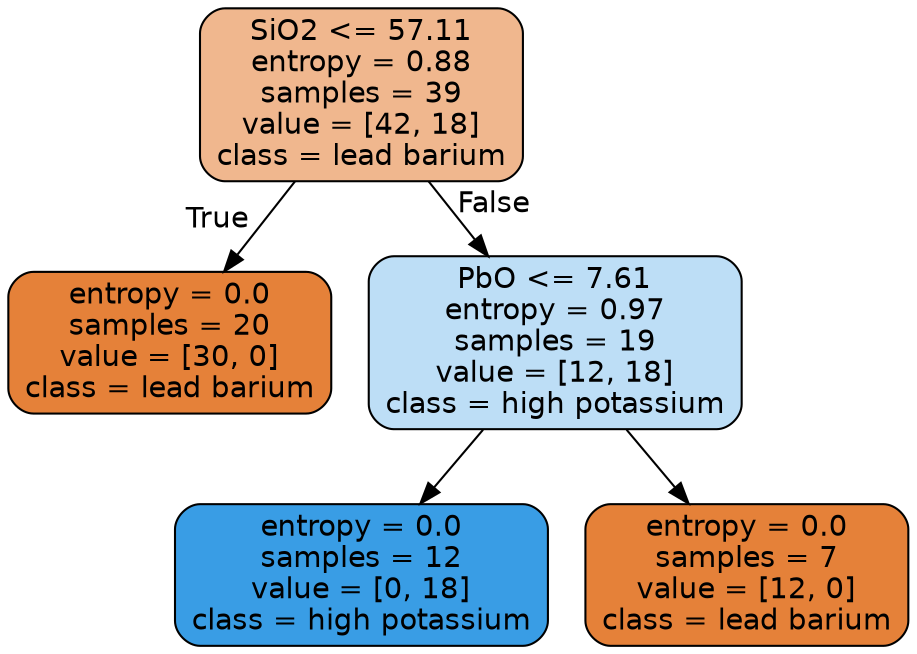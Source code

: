 digraph Tree {
node [shape=box, style="filled, rounded", color="black", fontname=helvetica] ;
edge [fontname=helvetica] ;
0 [label="SiO2 <= 57.11\nentropy = 0.88\nsamples = 39\nvalue = [42, 18]\nclass = lead barium", fillcolor="#f0b78e"] ;
1 [label="entropy = 0.0\nsamples = 20\nvalue = [30, 0]\nclass = lead barium", fillcolor="#e58139"] ;
0 -> 1 [labeldistance=2.5, labelangle=45, headlabel="True"] ;
2 [label="PbO <= 7.61\nentropy = 0.97\nsamples = 19\nvalue = [12, 18]\nclass = high potassium", fillcolor="#bddef6"] ;
0 -> 2 [labeldistance=2.5, labelangle=-45, headlabel="False"] ;
3 [label="entropy = 0.0\nsamples = 12\nvalue = [0, 18]\nclass = high potassium", fillcolor="#399de5"] ;
2 -> 3 ;
4 [label="entropy = 0.0\nsamples = 7\nvalue = [12, 0]\nclass = lead barium", fillcolor="#e58139"] ;
2 -> 4 ;
}